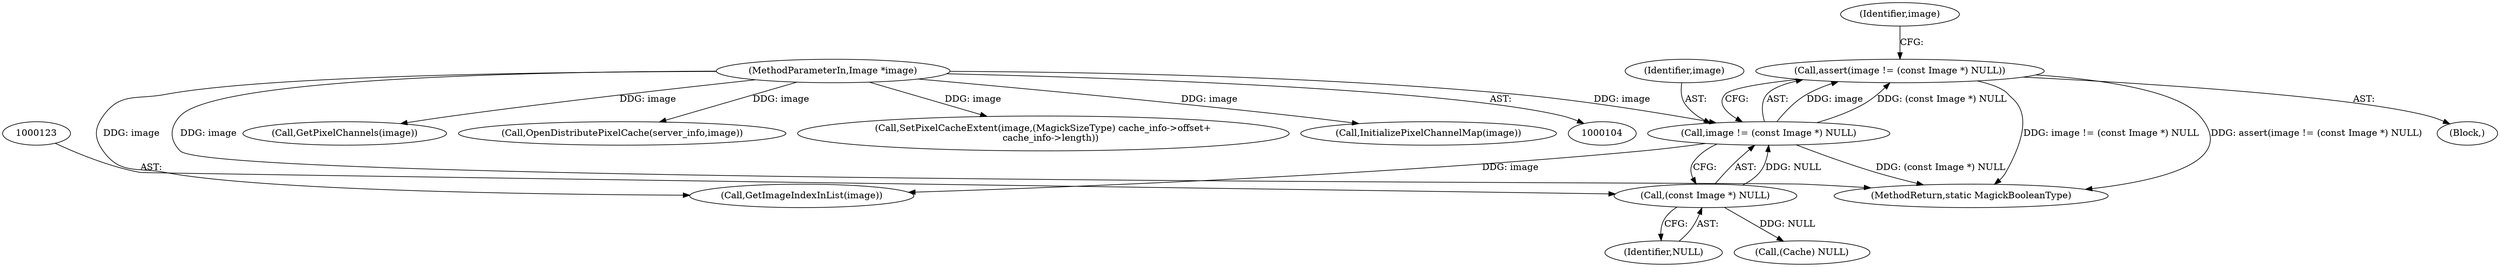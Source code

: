 digraph "0_ImageMagick_aecd0ada163a4d6c769cec178955d5f3e9316f2f@API" {
"1000119" [label="(Call,assert(image != (const Image *) NULL))"];
"1000120" [label="(Call,image != (const Image *) NULL)"];
"1000105" [label="(MethodParameterIn,Image *image)"];
"1000122" [label="(Call,(const Image *) NULL)"];
"1000230" [label="(Call,GetImageIndexInList(image))"];
"1000124" [label="(Identifier,NULL)"];
"1001283" [label="(MethodReturn,static MagickBooleanType)"];
"1000287" [label="(Call,GetPixelChannels(image))"];
"1000692" [label="(Call,OpenDistributePixelCache(server_info,image))"];
"1000128" [label="(Identifier,image)"];
"1000105" [label="(MethodParameterIn,Image *image)"];
"1000120" [label="(Call,image != (const Image *) NULL)"];
"1000905" [label="(Call,SetPixelCacheExtent(image,(MagickSizeType) cache_info->offset+\n     cache_info->length))"];
"1000122" [label="(Call,(const Image *) NULL)"];
"1000281" [label="(Call,InitializePixelChannelMap(image))"];
"1000119" [label="(Call,assert(image != (const Image *) NULL))"];
"1000121" [label="(Identifier,image)"];
"1000108" [label="(Block,)"];
"1000136" [label="(Call,(Cache) NULL)"];
"1000119" -> "1000108"  [label="AST: "];
"1000119" -> "1000120"  [label="CFG: "];
"1000120" -> "1000119"  [label="AST: "];
"1000128" -> "1000119"  [label="CFG: "];
"1000119" -> "1001283"  [label="DDG: image != (const Image *) NULL"];
"1000119" -> "1001283"  [label="DDG: assert(image != (const Image *) NULL)"];
"1000120" -> "1000119"  [label="DDG: image"];
"1000120" -> "1000119"  [label="DDG: (const Image *) NULL"];
"1000120" -> "1000122"  [label="CFG: "];
"1000121" -> "1000120"  [label="AST: "];
"1000122" -> "1000120"  [label="AST: "];
"1000120" -> "1001283"  [label="DDG: (const Image *) NULL"];
"1000105" -> "1000120"  [label="DDG: image"];
"1000122" -> "1000120"  [label="DDG: NULL"];
"1000120" -> "1000230"  [label="DDG: image"];
"1000105" -> "1000104"  [label="AST: "];
"1000105" -> "1001283"  [label="DDG: image"];
"1000105" -> "1000230"  [label="DDG: image"];
"1000105" -> "1000281"  [label="DDG: image"];
"1000105" -> "1000287"  [label="DDG: image"];
"1000105" -> "1000692"  [label="DDG: image"];
"1000105" -> "1000905"  [label="DDG: image"];
"1000122" -> "1000124"  [label="CFG: "];
"1000123" -> "1000122"  [label="AST: "];
"1000124" -> "1000122"  [label="AST: "];
"1000122" -> "1000136"  [label="DDG: NULL"];
}
